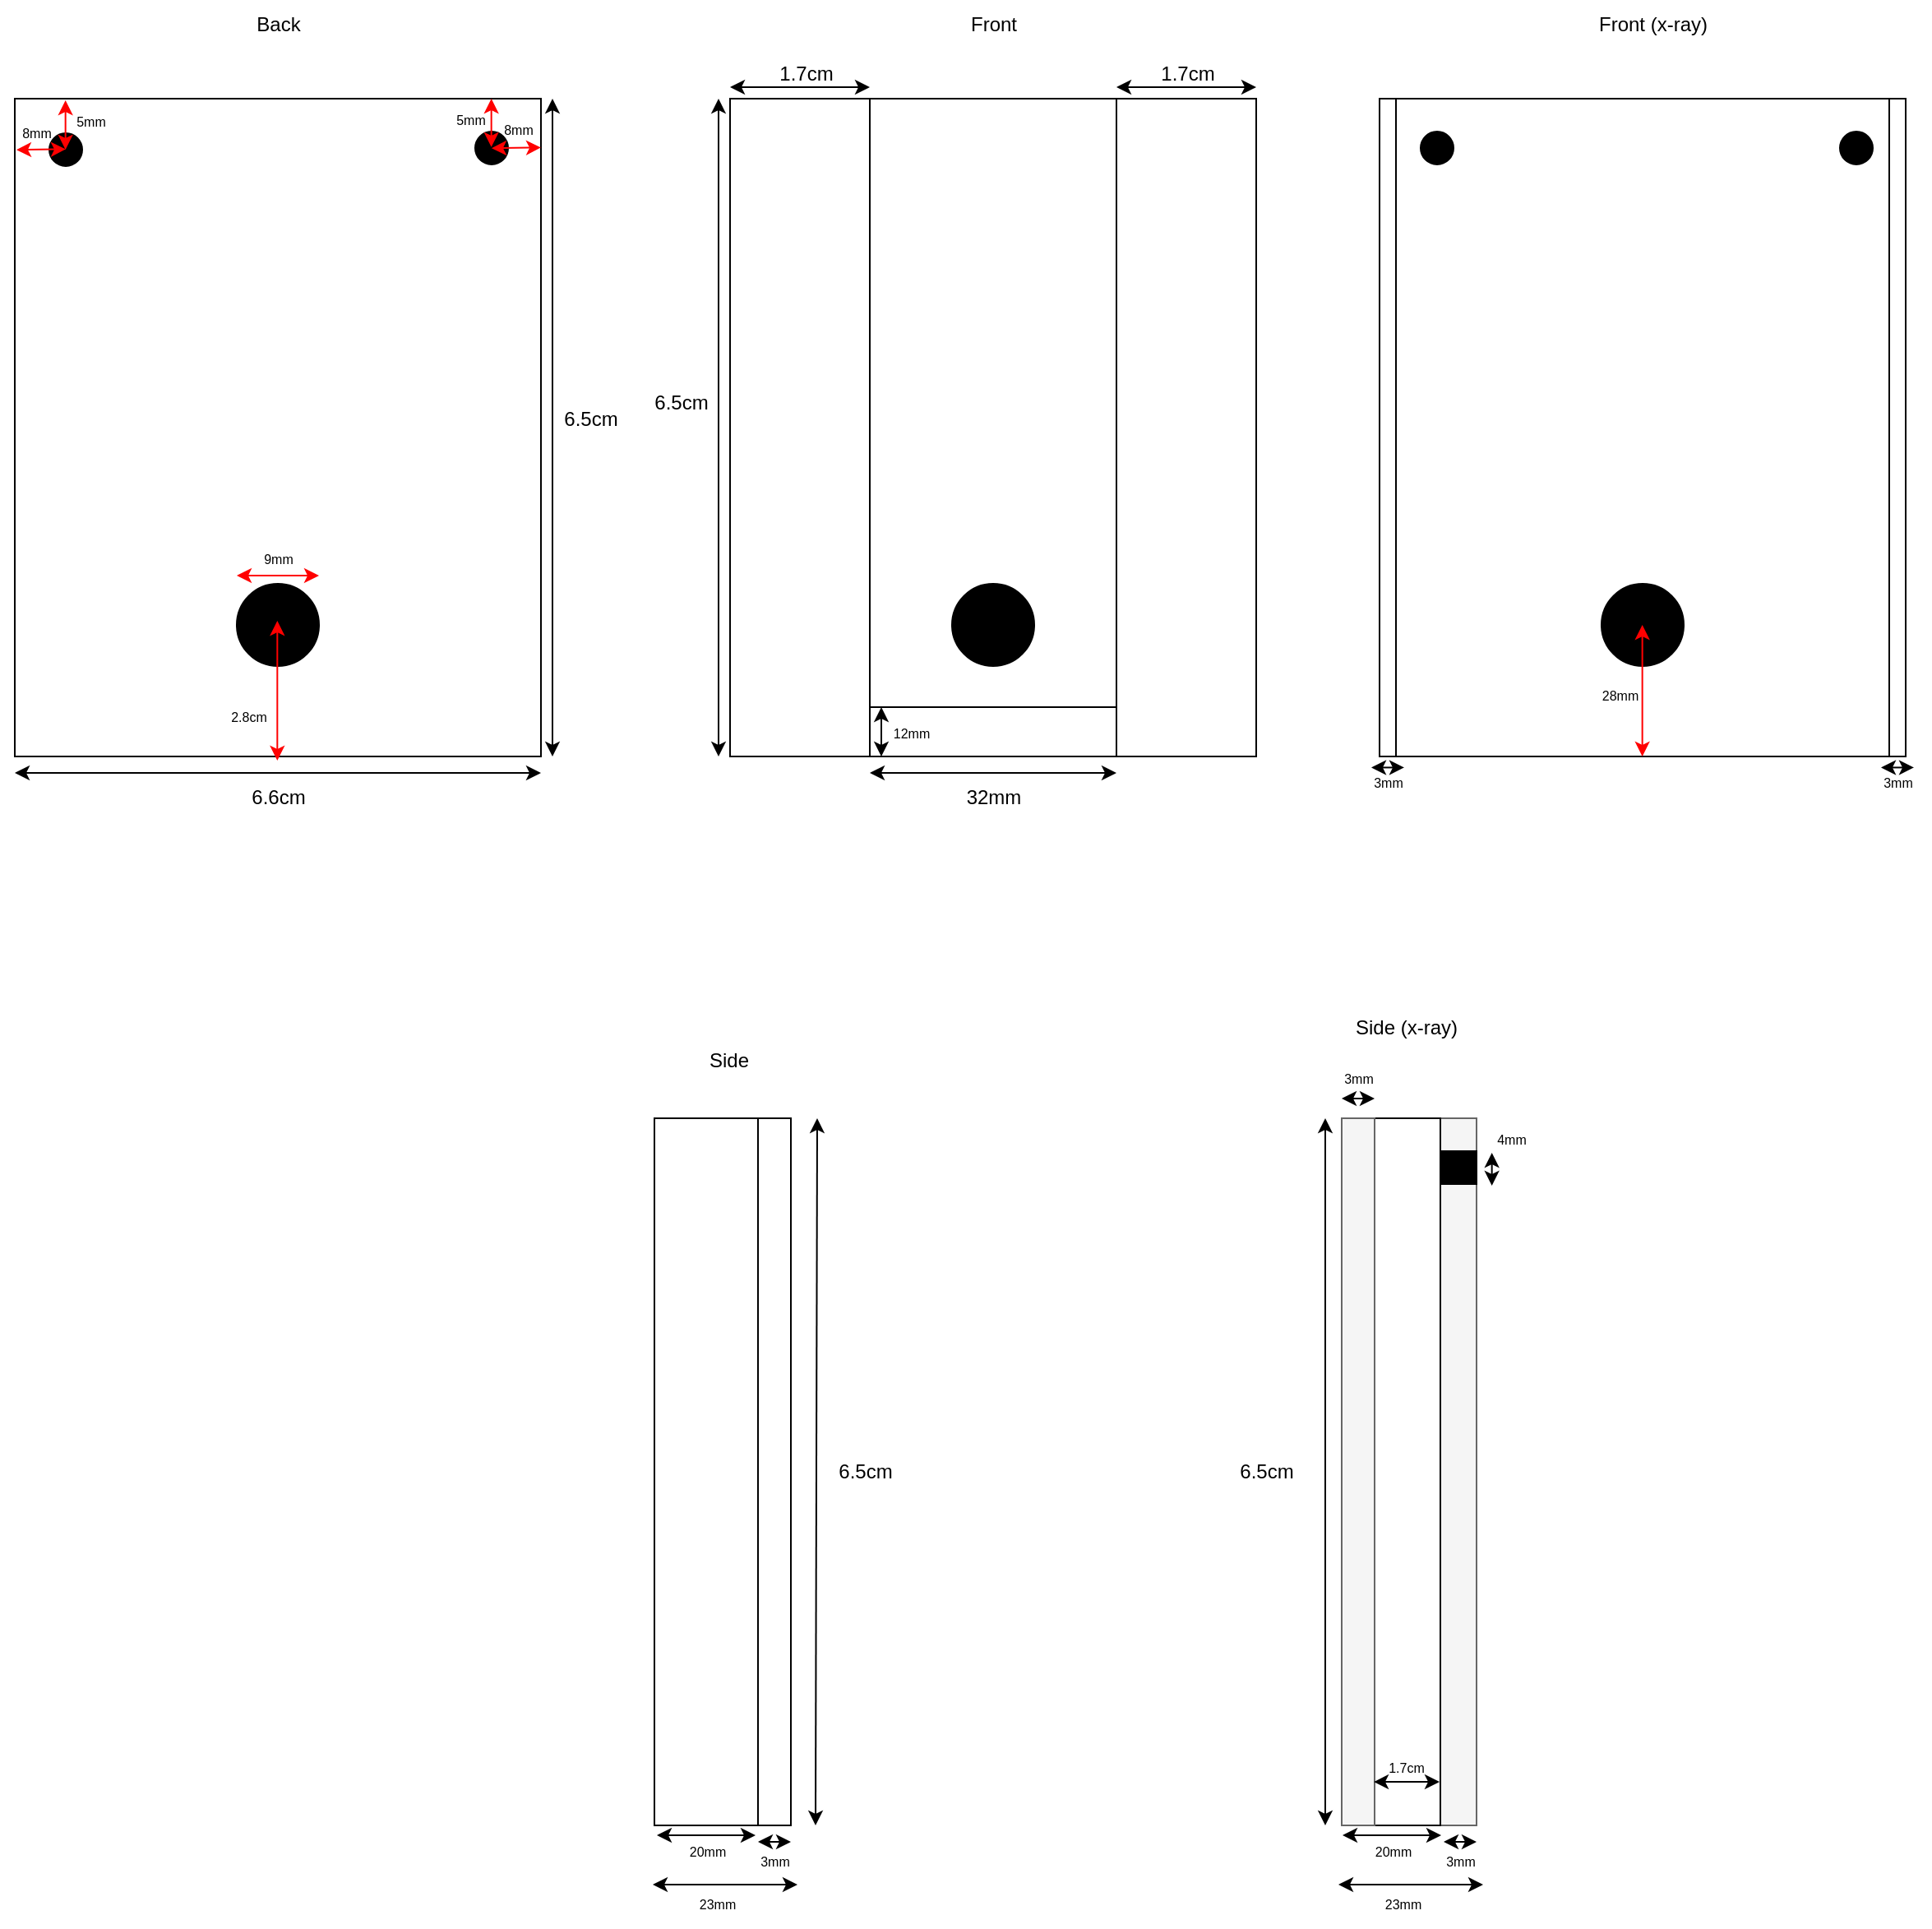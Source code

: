 <mxfile version="21.7.4" type="device">
  <diagram name="Page-1" id="leBDZs9pmWQfGz5eFpR0">
    <mxGraphModel dx="1421" dy="768" grid="1" gridSize="10" guides="1" tooltips="1" connect="1" arrows="1" fold="1" page="1" pageScale="1" pageWidth="850" pageHeight="1100" math="0" shadow="0">
      <root>
        <mxCell id="0" />
        <mxCell id="1" parent="0" />
        <mxCell id="RfIov9RQJtb7NfQ5m--m-50" value="&lt;font style=&quot;font-size: 8px;&quot;&gt;3mm&lt;/font&gt;" style="text;html=1;align=center;verticalAlign=middle;resizable=0;points=[];autosize=1;strokeColor=none;fillColor=none;" parent="1" vertex="1">
          <mxGeometry x="645" y="1346" width="40" height="30" as="geometry" />
        </mxCell>
        <mxCell id="RfIov9RQJtb7NfQ5m--m-1" value="" style="rounded=0;whiteSpace=wrap;html=1;" parent="1" vertex="1">
          <mxGeometry x="203" y="290" width="320" height="400" as="geometry" />
        </mxCell>
        <mxCell id="RfIov9RQJtb7NfQ5m--m-2" value="Back" style="text;html=1;align=center;verticalAlign=middle;resizable=0;points=[];autosize=1;strokeColor=none;fillColor=none;" parent="1" vertex="1">
          <mxGeometry x="338" y="230" width="50" height="30" as="geometry" />
        </mxCell>
        <mxCell id="RfIov9RQJtb7NfQ5m--m-3" value="Front" style="text;html=1;align=center;verticalAlign=middle;resizable=0;points=[];autosize=1;strokeColor=none;fillColor=none;" parent="1" vertex="1">
          <mxGeometry x="773" y="230" width="50" height="30" as="geometry" />
        </mxCell>
        <mxCell id="RfIov9RQJtb7NfQ5m--m-4" value="Side" style="text;html=1;align=center;verticalAlign=middle;resizable=0;points=[];autosize=1;strokeColor=none;fillColor=none;" parent="1" vertex="1">
          <mxGeometry x="612" y="860" width="50" height="30" as="geometry" />
        </mxCell>
        <mxCell id="RfIov9RQJtb7NfQ5m--m-5" value="Side (x-ray)" style="text;html=1;align=center;verticalAlign=middle;resizable=0;points=[];autosize=1;strokeColor=none;fillColor=none;" parent="1" vertex="1">
          <mxGeometry x="1004" y="840" width="90" height="30" as="geometry" />
        </mxCell>
        <mxCell id="RfIov9RQJtb7NfQ5m--m-6" value="" style="endArrow=classic;startArrow=classic;html=1;rounded=0;" parent="1" edge="1">
          <mxGeometry width="50" height="50" relative="1" as="geometry">
            <mxPoint x="203" y="700" as="sourcePoint" />
            <mxPoint x="523" y="700" as="targetPoint" />
          </mxGeometry>
        </mxCell>
        <mxCell id="RfIov9RQJtb7NfQ5m--m-7" value="6.6cm" style="text;html=1;align=center;verticalAlign=middle;resizable=0;points=[];autosize=1;strokeColor=none;fillColor=none;" parent="1" vertex="1">
          <mxGeometry x="333" y="700" width="60" height="30" as="geometry" />
        </mxCell>
        <mxCell id="RfIov9RQJtb7NfQ5m--m-8" value="" style="ellipse;whiteSpace=wrap;html=1;aspect=fixed;strokeColor=#000000;fillColor=#000000;" parent="1" vertex="1">
          <mxGeometry x="224" y="311" width="20" height="20" as="geometry" />
        </mxCell>
        <mxCell id="RfIov9RQJtb7NfQ5m--m-11" value="" style="endArrow=classic;startArrow=classic;html=1;rounded=0;strokeColor=#FF0000;" parent="1" edge="1">
          <mxGeometry width="50" height="50" relative="1" as="geometry">
            <mxPoint x="234" y="320.71" as="sourcePoint" />
            <mxPoint x="204" y="321.14" as="targetPoint" />
          </mxGeometry>
        </mxCell>
        <mxCell id="RfIov9RQJtb7NfQ5m--m-13" value="" style="ellipse;whiteSpace=wrap;html=1;aspect=fixed;strokeColor=#000000;fillColor=#000000;" parent="1" vertex="1">
          <mxGeometry x="483" y="310" width="20" height="20" as="geometry" />
        </mxCell>
        <mxCell id="RfIov9RQJtb7NfQ5m--m-14" value="" style="endArrow=classic;startArrow=classic;html=1;rounded=0;strokeColor=#FF0000;" parent="1" edge="1">
          <mxGeometry width="50" height="50" relative="1" as="geometry">
            <mxPoint x="523" y="319.71" as="sourcePoint" />
            <mxPoint x="493" y="320.14" as="targetPoint" />
          </mxGeometry>
        </mxCell>
        <mxCell id="RfIov9RQJtb7NfQ5m--m-20" value="8mm" style="text;html=1;align=center;verticalAlign=middle;resizable=0;points=[];autosize=1;strokeColor=none;fillColor=none;fontSize=8;" parent="1" vertex="1">
          <mxGeometry x="489" y="299" width="40" height="20" as="geometry" />
        </mxCell>
        <mxCell id="RfIov9RQJtb7NfQ5m--m-21" value="8mm" style="text;html=1;align=center;verticalAlign=middle;resizable=0;points=[];autosize=1;strokeColor=none;fillColor=none;fontSize=8;" parent="1" vertex="1">
          <mxGeometry x="196" y="301" width="40" height="20" as="geometry" />
        </mxCell>
        <mxCell id="RfIov9RQJtb7NfQ5m--m-22" value="" style="rounded=0;whiteSpace=wrap;html=1;" parent="1" vertex="1">
          <mxGeometry x="638" y="290" width="320" height="400" as="geometry" />
        </mxCell>
        <mxCell id="-TCQpDja9yla5WcH1eOq-5" value="" style="rounded=0;whiteSpace=wrap;html=1;" parent="1" vertex="1">
          <mxGeometry x="638" y="290" width="10" height="400" as="geometry" />
        </mxCell>
        <mxCell id="-TCQpDja9yla5WcH1eOq-6" value="" style="rounded=0;whiteSpace=wrap;html=1;" parent="1" vertex="1">
          <mxGeometry x="948" y="290" width="10" height="400" as="geometry" />
        </mxCell>
        <mxCell id="RfIov9RQJtb7NfQ5m--m-23" value="" style="rounded=0;whiteSpace=wrap;html=1;" parent="1" vertex="1">
          <mxGeometry x="638" y="290" width="85" height="400" as="geometry" />
        </mxCell>
        <mxCell id="RfIov9RQJtb7NfQ5m--m-25" value="" style="rounded=0;whiteSpace=wrap;html=1;" parent="1" vertex="1">
          <mxGeometry x="873" y="290" width="85" height="400" as="geometry" />
        </mxCell>
        <mxCell id="RfIov9RQJtb7NfQ5m--m-26" value="" style="endArrow=classic;startArrow=classic;html=1;rounded=0;" parent="1" edge="1">
          <mxGeometry width="50" height="50" relative="1" as="geometry">
            <mxPoint x="723" y="700" as="sourcePoint" />
            <mxPoint x="873" y="700" as="targetPoint" />
          </mxGeometry>
        </mxCell>
        <mxCell id="RfIov9RQJtb7NfQ5m--m-27" value="32mm" style="text;html=1;align=center;verticalAlign=middle;resizable=0;points=[];autosize=1;strokeColor=none;fillColor=none;" parent="1" vertex="1">
          <mxGeometry x="768" y="700" width="60" height="30" as="geometry" />
        </mxCell>
        <mxCell id="RfIov9RQJtb7NfQ5m--m-28" value="" style="rounded=0;whiteSpace=wrap;html=1;" parent="1" vertex="1">
          <mxGeometry x="723" y="660" width="150" height="30" as="geometry" />
        </mxCell>
        <mxCell id="RfIov9RQJtb7NfQ5m--m-29" value="" style="ellipse;whiteSpace=wrap;html=1;aspect=fixed;fillColor=#000000;" parent="1" vertex="1">
          <mxGeometry x="338" y="585" width="50" height="50" as="geometry" />
        </mxCell>
        <mxCell id="RfIov9RQJtb7NfQ5m--m-30" value="" style="endArrow=classic;startArrow=classic;html=1;rounded=0;strokeColor=#FF0000;" parent="1" edge="1">
          <mxGeometry width="50" height="50" relative="1" as="geometry">
            <mxPoint x="362.66" y="692.5" as="sourcePoint" />
            <mxPoint x="362.66" y="607.5" as="targetPoint" />
          </mxGeometry>
        </mxCell>
        <mxCell id="RfIov9RQJtb7NfQ5m--m-31" value="&lt;font style=&quot;font-size: 8px;&quot;&gt;2.8cm&lt;/font&gt;" style="text;html=1;align=center;verticalAlign=middle;resizable=0;points=[];autosize=1;strokeColor=none;fillColor=none;" parent="1" vertex="1">
          <mxGeometry x="320" y="650" width="50" height="30" as="geometry" />
        </mxCell>
        <mxCell id="RfIov9RQJtb7NfQ5m--m-32" value="" style="endArrow=classic;startArrow=classic;html=1;rounded=0;strokeColor=#FF0000;" parent="1" edge="1">
          <mxGeometry width="50" height="50" relative="1" as="geometry">
            <mxPoint x="388" y="580" as="sourcePoint" />
            <mxPoint x="338" y="580" as="targetPoint" />
          </mxGeometry>
        </mxCell>
        <mxCell id="RfIov9RQJtb7NfQ5m--m-33" value="&lt;font style=&quot;font-size: 8px;&quot;&gt;9mm&lt;/font&gt;" style="text;html=1;align=center;verticalAlign=middle;resizable=0;points=[];autosize=1;strokeColor=none;fillColor=none;" parent="1" vertex="1">
          <mxGeometry x="343" y="554" width="40" height="30" as="geometry" />
        </mxCell>
        <mxCell id="RfIov9RQJtb7NfQ5m--m-34" value="" style="ellipse;whiteSpace=wrap;html=1;aspect=fixed;fillColor=#000000;" parent="1" vertex="1">
          <mxGeometry x="773" y="585" width="50" height="50" as="geometry" />
        </mxCell>
        <mxCell id="RfIov9RQJtb7NfQ5m--m-35" value="" style="endArrow=classic;startArrow=classic;html=1;rounded=0;" parent="1" edge="1">
          <mxGeometry width="50" height="50" relative="1" as="geometry">
            <mxPoint x="730" y="660" as="sourcePoint" />
            <mxPoint x="730" y="690" as="targetPoint" />
          </mxGeometry>
        </mxCell>
        <mxCell id="RfIov9RQJtb7NfQ5m--m-36" value="&lt;font style=&quot;font-size: 8px;&quot;&gt;12mm&lt;/font&gt;" style="text;html=1;align=center;verticalAlign=middle;resizable=0;points=[];autosize=1;strokeColor=none;fillColor=none;" parent="1" vertex="1">
          <mxGeometry x="723" y="660" width="50" height="30" as="geometry" />
        </mxCell>
        <mxCell id="RfIov9RQJtb7NfQ5m--m-43" value="" style="endArrow=classic;startArrow=classic;html=1;rounded=0;" parent="1" edge="1">
          <mxGeometry width="50" height="50" relative="1" as="geometry">
            <mxPoint x="638" y="283" as="sourcePoint" />
            <mxPoint x="723" y="283" as="targetPoint" />
          </mxGeometry>
        </mxCell>
        <mxCell id="RfIov9RQJtb7NfQ5m--m-44" value="1.7cm" style="text;html=1;align=center;verticalAlign=middle;resizable=0;points=[];autosize=1;strokeColor=none;fillColor=none;" parent="1" vertex="1">
          <mxGeometry x="654" y="260" width="60" height="30" as="geometry" />
        </mxCell>
        <mxCell id="RfIov9RQJtb7NfQ5m--m-45" value="" style="endArrow=classic;startArrow=classic;html=1;rounded=0;" parent="1" edge="1">
          <mxGeometry width="50" height="50" relative="1" as="geometry">
            <mxPoint x="873" y="283" as="sourcePoint" />
            <mxPoint x="958" y="283" as="targetPoint" />
          </mxGeometry>
        </mxCell>
        <mxCell id="RfIov9RQJtb7NfQ5m--m-46" value="1.7cm" style="text;html=1;align=center;verticalAlign=middle;resizable=0;points=[];autosize=1;strokeColor=none;fillColor=none;" parent="1" vertex="1">
          <mxGeometry x="885.5" y="260" width="60" height="30" as="geometry" />
        </mxCell>
        <mxCell id="RfIov9RQJtb7NfQ5m--m-47" value="" style="rounded=0;whiteSpace=wrap;html=1;" parent="1" vertex="1">
          <mxGeometry x="655" y="910" width="20" height="430" as="geometry" />
        </mxCell>
        <mxCell id="RfIov9RQJtb7NfQ5m--m-48" value="" style="rounded=0;whiteSpace=wrap;html=1;" parent="1" vertex="1">
          <mxGeometry x="592" y="910" width="63" height="430" as="geometry" />
        </mxCell>
        <mxCell id="RfIov9RQJtb7NfQ5m--m-49" value="" style="endArrow=classic;startArrow=classic;html=1;rounded=0;" parent="1" edge="1">
          <mxGeometry width="50" height="50" relative="1" as="geometry">
            <mxPoint x="655" y="1350" as="sourcePoint" />
            <mxPoint x="675" y="1350" as="targetPoint" />
          </mxGeometry>
        </mxCell>
        <mxCell id="RfIov9RQJtb7NfQ5m--m-51" value="" style="endArrow=classic;startArrow=classic;html=1;rounded=0;" parent="1" edge="1">
          <mxGeometry width="50" height="50" relative="1" as="geometry">
            <mxPoint x="591" y="1376" as="sourcePoint" />
            <mxPoint x="679" y="1376" as="targetPoint" />
          </mxGeometry>
        </mxCell>
        <mxCell id="RfIov9RQJtb7NfQ5m--m-52" value="&lt;font style=&quot;font-size: 8px;&quot;&gt;23mm&lt;/font&gt;" style="text;html=1;align=center;verticalAlign=middle;resizable=0;points=[];autosize=1;strokeColor=none;fillColor=none;" parent="1" vertex="1">
          <mxGeometry x="605" y="1372" width="50" height="30" as="geometry" />
        </mxCell>
        <mxCell id="RfIov9RQJtb7NfQ5m--m-53" value="" style="endArrow=classic;startArrow=classic;html=1;rounded=0;" parent="1" edge="1">
          <mxGeometry width="50" height="50" relative="1" as="geometry">
            <mxPoint x="691" y="910" as="sourcePoint" />
            <mxPoint x="690" y="1340" as="targetPoint" />
          </mxGeometry>
        </mxCell>
        <mxCell id="RfIov9RQJtb7NfQ5m--m-56" value="" style="endArrow=classic;startArrow=classic;html=1;rounded=0;" parent="1" edge="1">
          <mxGeometry width="50" height="50" relative="1" as="geometry">
            <mxPoint x="593.5" y="1346" as="sourcePoint" />
            <mxPoint x="653.5" y="1346" as="targetPoint" />
          </mxGeometry>
        </mxCell>
        <mxCell id="RfIov9RQJtb7NfQ5m--m-57" value="&lt;font style=&quot;font-size: 8px;&quot;&gt;20mm&lt;/font&gt;" style="text;html=1;align=center;verticalAlign=middle;resizable=0;points=[];autosize=1;strokeColor=none;fillColor=none;" parent="1" vertex="1">
          <mxGeometry x="598.5" y="1340" width="50" height="30" as="geometry" />
        </mxCell>
        <mxCell id="RfIov9RQJtb7NfQ5m--m-58" value="&lt;font style=&quot;font-size: 8px;&quot;&gt;3mm&lt;/font&gt;" style="text;html=1;align=center;verticalAlign=middle;resizable=0;points=[];autosize=1;strokeColor=none;fillColor=none;" parent="1" vertex="1">
          <mxGeometry x="1062" y="1346" width="40" height="30" as="geometry" />
        </mxCell>
        <mxCell id="RfIov9RQJtb7NfQ5m--m-59" value="" style="rounded=0;whiteSpace=wrap;html=1;fillColor=#f5f5f5;fontColor=#333333;strokeColor=#666666;" parent="1" vertex="1">
          <mxGeometry x="1070" y="910" width="22" height="430" as="geometry" />
        </mxCell>
        <mxCell id="RfIov9RQJtb7NfQ5m--m-60" value="" style="rounded=0;whiteSpace=wrap;html=1;" parent="1" vertex="1">
          <mxGeometry x="1010" y="910" width="60" height="430" as="geometry" />
        </mxCell>
        <mxCell id="RfIov9RQJtb7NfQ5m--m-61" value="" style="endArrow=classic;startArrow=classic;html=1;rounded=0;" parent="1" edge="1">
          <mxGeometry width="50" height="50" relative="1" as="geometry">
            <mxPoint x="1072" y="1350" as="sourcePoint" />
            <mxPoint x="1092" y="1350" as="targetPoint" />
          </mxGeometry>
        </mxCell>
        <mxCell id="RfIov9RQJtb7NfQ5m--m-62" value="" style="endArrow=classic;startArrow=classic;html=1;rounded=0;" parent="1" edge="1">
          <mxGeometry width="50" height="50" relative="1" as="geometry">
            <mxPoint x="1008" y="1376" as="sourcePoint" />
            <mxPoint x="1096" y="1376" as="targetPoint" />
          </mxGeometry>
        </mxCell>
        <mxCell id="RfIov9RQJtb7NfQ5m--m-63" value="&lt;font style=&quot;font-size: 8px;&quot;&gt;23mm&lt;/font&gt;" style="text;html=1;align=center;verticalAlign=middle;resizable=0;points=[];autosize=1;strokeColor=none;fillColor=none;" parent="1" vertex="1">
          <mxGeometry x="1022" y="1372" width="50" height="30" as="geometry" />
        </mxCell>
        <mxCell id="RfIov9RQJtb7NfQ5m--m-66" value="" style="endArrow=classic;startArrow=classic;html=1;rounded=0;" parent="1" edge="1">
          <mxGeometry width="50" height="50" relative="1" as="geometry">
            <mxPoint x="1010.5" y="1346" as="sourcePoint" />
            <mxPoint x="1070.5" y="1346" as="targetPoint" />
          </mxGeometry>
        </mxCell>
        <mxCell id="RfIov9RQJtb7NfQ5m--m-67" value="&lt;font style=&quot;font-size: 8px;&quot;&gt;20mm&lt;/font&gt;" style="text;html=1;align=center;verticalAlign=middle;resizable=0;points=[];autosize=1;strokeColor=none;fillColor=none;" parent="1" vertex="1">
          <mxGeometry x="1015.5" y="1340" width="50" height="30" as="geometry" />
        </mxCell>
        <mxCell id="RfIov9RQJtb7NfQ5m--m-69" value="" style="rounded=0;whiteSpace=wrap;html=1;fillColor=#f5f5f5;fontColor=#333333;strokeColor=#666666;" parent="1" vertex="1">
          <mxGeometry x="1010" y="910" width="20" height="430" as="geometry" />
        </mxCell>
        <mxCell id="RfIov9RQJtb7NfQ5m--m-71" value="Front (x-ray)" style="text;html=1;align=center;verticalAlign=middle;resizable=0;points=[];autosize=1;strokeColor=none;fillColor=none;" parent="1" vertex="1">
          <mxGeometry x="1154" y="230" width="90" height="30" as="geometry" />
        </mxCell>
        <mxCell id="RfIov9RQJtb7NfQ5m--m-72" value="" style="rounded=0;whiteSpace=wrap;html=1;" parent="1" vertex="1">
          <mxGeometry x="1033" y="290" width="320" height="400" as="geometry" />
        </mxCell>
        <mxCell id="RfIov9RQJtb7NfQ5m--m-78" value="" style="ellipse;whiteSpace=wrap;html=1;aspect=fixed;fillColor=#000000;" parent="1" vertex="1">
          <mxGeometry x="1168" y="585" width="50" height="50" as="geometry" />
        </mxCell>
        <mxCell id="RfIov9RQJtb7NfQ5m--m-90" value="" style="rounded=0;whiteSpace=wrap;html=1;" parent="1" vertex="1">
          <mxGeometry x="1343" y="290" width="10" height="400" as="geometry" />
        </mxCell>
        <mxCell id="RfIov9RQJtb7NfQ5m--m-91" value="" style="rounded=0;whiteSpace=wrap;html=1;" parent="1" vertex="1">
          <mxGeometry x="1033" y="290" width="10" height="400" as="geometry" />
        </mxCell>
        <mxCell id="RfIov9RQJtb7NfQ5m--m-92" value="" style="endArrow=classic;startArrow=classic;html=1;rounded=0;" parent="1" edge="1">
          <mxGeometry width="50" height="50" relative="1" as="geometry">
            <mxPoint x="1028" y="696.72" as="sourcePoint" />
            <mxPoint x="1048" y="696.72" as="targetPoint" />
          </mxGeometry>
        </mxCell>
        <mxCell id="RfIov9RQJtb7NfQ5m--m-93" value="&lt;font style=&quot;font-size: 8px;&quot;&gt;3mm&lt;/font&gt;" style="text;html=1;align=center;verticalAlign=middle;resizable=0;points=[];autosize=1;strokeColor=none;fillColor=none;" parent="1" vertex="1">
          <mxGeometry x="1018" y="690" width="40" height="30" as="geometry" />
        </mxCell>
        <mxCell id="RfIov9RQJtb7NfQ5m--m-94" value="" style="endArrow=classic;startArrow=classic;html=1;rounded=0;" parent="1" edge="1">
          <mxGeometry width="50" height="50" relative="1" as="geometry">
            <mxPoint x="1338" y="696.72" as="sourcePoint" />
            <mxPoint x="1358" y="696.72" as="targetPoint" />
          </mxGeometry>
        </mxCell>
        <mxCell id="RfIov9RQJtb7NfQ5m--m-95" value="&lt;font style=&quot;font-size: 8px;&quot;&gt;3mm&lt;/font&gt;" style="text;html=1;align=center;verticalAlign=middle;resizable=0;points=[];autosize=1;strokeColor=none;fillColor=none;" parent="1" vertex="1">
          <mxGeometry x="1328" y="690" width="40" height="30" as="geometry" />
        </mxCell>
        <mxCell id="RfIov9RQJtb7NfQ5m--m-96" value="" style="endArrow=classic;startArrow=classic;html=1;rounded=0;" parent="1" edge="1">
          <mxGeometry width="50" height="50" relative="1" as="geometry">
            <mxPoint x="1010" y="898" as="sourcePoint" />
            <mxPoint x="1030" y="898" as="targetPoint" />
          </mxGeometry>
        </mxCell>
        <mxCell id="RfIov9RQJtb7NfQ5m--m-97" value="&lt;font style=&quot;font-size: 8px;&quot;&gt;3mm&lt;/font&gt;" style="text;html=1;align=center;verticalAlign=middle;resizable=0;points=[];autosize=1;strokeColor=none;fillColor=none;" parent="1" vertex="1">
          <mxGeometry x="1000" y="870" width="40" height="30" as="geometry" />
        </mxCell>
        <mxCell id="-TCQpDja9yla5WcH1eOq-1" value="" style="endArrow=classic;startArrow=classic;html=1;rounded=0;" parent="1" edge="1">
          <mxGeometry width="50" height="50" relative="1" as="geometry">
            <mxPoint x="530" y="690" as="sourcePoint" />
            <mxPoint x="530" y="290" as="targetPoint" />
          </mxGeometry>
        </mxCell>
        <mxCell id="-TCQpDja9yla5WcH1eOq-2" value="6.5cm" style="text;html=1;align=center;verticalAlign=middle;resizable=0;points=[];autosize=1;strokeColor=none;fillColor=none;" parent="1" vertex="1">
          <mxGeometry x="523" y="470" width="60" height="30" as="geometry" />
        </mxCell>
        <mxCell id="-TCQpDja9yla5WcH1eOq-3" value="" style="endArrow=classic;startArrow=classic;html=1;rounded=0;strokeColor=#FF0000;" parent="1" edge="1">
          <mxGeometry width="50" height="50" relative="1" as="geometry">
            <mxPoint x="233.83" y="321.0" as="sourcePoint" />
            <mxPoint x="233.83" y="291" as="targetPoint" />
          </mxGeometry>
        </mxCell>
        <mxCell id="-TCQpDja9yla5WcH1eOq-4" value="" style="endArrow=classic;startArrow=classic;html=1;rounded=0;strokeColor=#FF0000;" parent="1" edge="1">
          <mxGeometry width="50" height="50" relative="1" as="geometry">
            <mxPoint x="492.83" y="290" as="sourcePoint" />
            <mxPoint x="492.83" y="319.43" as="targetPoint" />
          </mxGeometry>
        </mxCell>
        <mxCell id="-TCQpDja9yla5WcH1eOq-18" value="" style="ellipse;whiteSpace=wrap;html=1;aspect=fixed;strokeColor=#000000;fillColor=#000000;" parent="1" vertex="1">
          <mxGeometry x="1058" y="310" width="20" height="20" as="geometry" />
        </mxCell>
        <mxCell id="-TCQpDja9yla5WcH1eOq-19" value="" style="ellipse;whiteSpace=wrap;html=1;aspect=fixed;strokeColor=#000000;fillColor=#000000;" parent="1" vertex="1">
          <mxGeometry x="1313" y="310" width="20" height="20" as="geometry" />
        </mxCell>
        <mxCell id="-TCQpDja9yla5WcH1eOq-24" value="6.5cm" style="text;html=1;align=center;verticalAlign=middle;resizable=0;points=[];autosize=1;strokeColor=none;fillColor=none;" parent="1" vertex="1">
          <mxGeometry x="690" y="1110" width="60" height="30" as="geometry" />
        </mxCell>
        <mxCell id="-TCQpDja9yla5WcH1eOq-25" value="" style="endArrow=classic;startArrow=classic;html=1;rounded=0;" parent="1" edge="1">
          <mxGeometry width="50" height="50" relative="1" as="geometry">
            <mxPoint x="1000" y="910" as="sourcePoint" />
            <mxPoint x="1000" y="1340" as="targetPoint" />
          </mxGeometry>
        </mxCell>
        <mxCell id="-TCQpDja9yla5WcH1eOq-29" value="" style="rounded=0;whiteSpace=wrap;html=1;fillColor=#000000;" parent="1" vertex="1">
          <mxGeometry x="1071" y="930" width="21" height="20" as="geometry" />
        </mxCell>
        <mxCell id="-TCQpDja9yla5WcH1eOq-35" value="" style="endArrow=classic;startArrow=classic;html=1;rounded=0;" parent="1" edge="1">
          <mxGeometry width="50" height="50" relative="1" as="geometry">
            <mxPoint x="1101.33" y="931" as="sourcePoint" />
            <mxPoint x="1101.33" y="951" as="targetPoint" />
          </mxGeometry>
        </mxCell>
        <mxCell id="-TCQpDja9yla5WcH1eOq-36" value="&lt;font style=&quot;font-size: 8px;&quot;&gt;4mm&lt;/font&gt;" style="text;html=1;align=center;verticalAlign=middle;resizable=0;points=[];autosize=1;strokeColor=none;fillColor=none;" parent="1" vertex="1">
          <mxGeometry x="1093" y="907" width="40" height="30" as="geometry" />
        </mxCell>
        <mxCell id="-TCQpDja9yla5WcH1eOq-45" value="" style="endArrow=classic;startArrow=classic;html=1;rounded=0;strokeColor=#FF0000;" parent="1" edge="1">
          <mxGeometry width="50" height="50" relative="1" as="geometry">
            <mxPoint x="1192.83" y="610" as="sourcePoint" />
            <mxPoint x="1192.83" y="690" as="targetPoint" />
          </mxGeometry>
        </mxCell>
        <mxCell id="-TCQpDja9yla5WcH1eOq-46" value="&lt;font style=&quot;font-size: 8px;&quot;&gt;28mm&lt;/font&gt;" style="text;html=1;align=center;verticalAlign=middle;resizable=0;points=[];autosize=1;strokeColor=none;fillColor=none;" parent="1" vertex="1">
          <mxGeometry x="1154" y="637" width="50" height="30" as="geometry" />
        </mxCell>
        <mxCell id="3w92pgBdkpCLudvpvPMc-3" value="5mm" style="text;html=1;align=center;verticalAlign=middle;resizable=0;points=[];autosize=1;strokeColor=none;fillColor=none;fontSize=8;" parent="1" vertex="1">
          <mxGeometry x="229" y="294" width="40" height="20" as="geometry" />
        </mxCell>
        <mxCell id="3w92pgBdkpCLudvpvPMc-4" value="5mm" style="text;html=1;align=center;verticalAlign=middle;resizable=0;points=[];autosize=1;strokeColor=none;fillColor=none;fontSize=8;" parent="1" vertex="1">
          <mxGeometry x="460" y="293" width="40" height="20" as="geometry" />
        </mxCell>
        <mxCell id="3w92pgBdkpCLudvpvPMc-5" value="" style="endArrow=classic;startArrow=classic;html=1;rounded=0;" parent="1" edge="1">
          <mxGeometry width="50" height="50" relative="1" as="geometry">
            <mxPoint x="631" y="690" as="sourcePoint" />
            <mxPoint x="631" y="290" as="targetPoint" />
          </mxGeometry>
        </mxCell>
        <mxCell id="3w92pgBdkpCLudvpvPMc-6" value="6.5cm" style="text;html=1;align=center;verticalAlign=middle;resizable=0;points=[];autosize=1;strokeColor=none;fillColor=none;" parent="1" vertex="1">
          <mxGeometry x="578" y="460" width="60" height="30" as="geometry" />
        </mxCell>
        <mxCell id="3w92pgBdkpCLudvpvPMc-10" value="6.5cm" style="text;html=1;align=center;verticalAlign=middle;resizable=0;points=[];autosize=1;strokeColor=none;fillColor=none;" parent="1" vertex="1">
          <mxGeometry x="934" y="1110" width="60" height="30" as="geometry" />
        </mxCell>
        <mxCell id="3w92pgBdkpCLudvpvPMc-11" value="" style="endArrow=classic;startArrow=classic;html=1;rounded=0;" parent="1" edge="1">
          <mxGeometry width="50" height="50" relative="1" as="geometry">
            <mxPoint x="1029.5" y="1313.52" as="sourcePoint" />
            <mxPoint x="1069.5" y="1313.52" as="targetPoint" />
          </mxGeometry>
        </mxCell>
        <mxCell id="3w92pgBdkpCLudvpvPMc-12" value="1.7cm" style="text;html=1;align=center;verticalAlign=middle;resizable=0;points=[];autosize=1;strokeColor=none;fillColor=none;fontSize=8;" parent="1" vertex="1">
          <mxGeometry x="1024" y="1295" width="50" height="20" as="geometry" />
        </mxCell>
      </root>
    </mxGraphModel>
  </diagram>
</mxfile>
